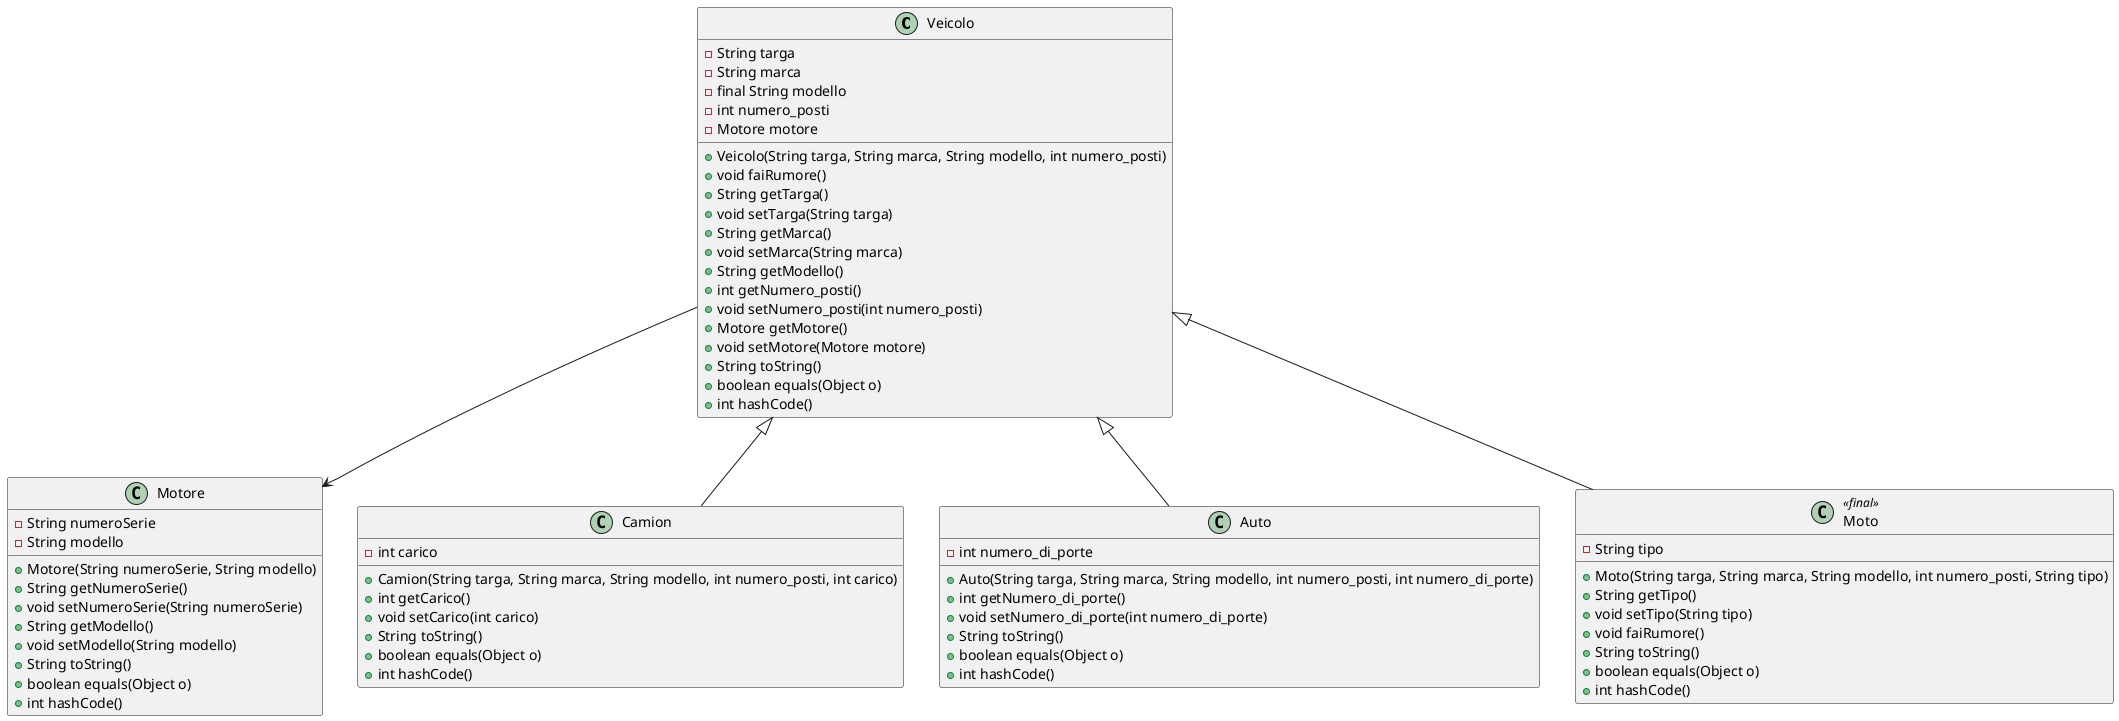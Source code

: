 @startuml

class Veicolo {
    - String targa
    - String marca
    - final String modello
    - int numero_posti
    - Motore motore

    + Veicolo(String targa, String marca, String modello, int numero_posti)
    + void faiRumore()
    + String getTarga()
    + void setTarga(String targa)
    + String getMarca()
    + void setMarca(String marca)
    + String getModello()
    + int getNumero_posti()
    + void setNumero_posti(int numero_posti)
    + Motore getMotore()
    + void setMotore(Motore motore)
    + String toString()
    + boolean equals(Object o)
    + int hashCode()
}

class Motore {
    - String numeroSerie
    - String modello

    + Motore(String numeroSerie, String modello)
    + String getNumeroSerie()
    + void setNumeroSerie(String numeroSerie)
    + String getModello()
    + void setModello(String modello)
    + String toString()
    + boolean equals(Object o)
    + int hashCode()
}

class Camion extends Veicolo {
    - int carico

    + Camion(String targa, String marca, String modello, int numero_posti, int carico)
    + int getCarico()
    + void setCarico(int carico)
    + String toString()
    + boolean equals(Object o)
    + int hashCode()
}

class Auto extends Veicolo {
    - int numero_di_porte

    + Auto(String targa, String marca, String modello, int numero_posti, int numero_di_porte)
    + int getNumero_di_porte()
    + void setNumero_di_porte(int numero_di_porte)
    + String toString()
    + boolean equals(Object o)
    + int hashCode()
}

class Moto <<final>> extends Veicolo {
    - String tipo

    + Moto(String targa, String marca, String modello, int numero_posti, String tipo)
    + String getTipo()
    + void setTipo(String tipo)
    + void faiRumore()
    + String toString()
    + boolean equals(Object o)
    + int hashCode()
}

Veicolo --> Motore


@enduml
